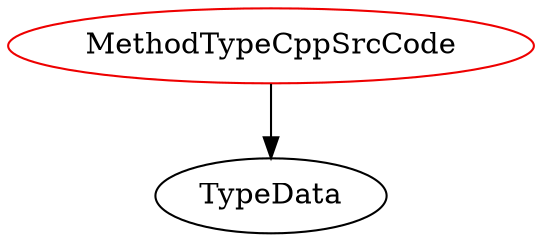 digraph methodtypecppsrccode{
MethodTypeCppSrcCode -> TypeData;
MethodTypeCppSrcCode	[shape=oval, color=red2, label="MethodTypeCppSrcCode"];
}
